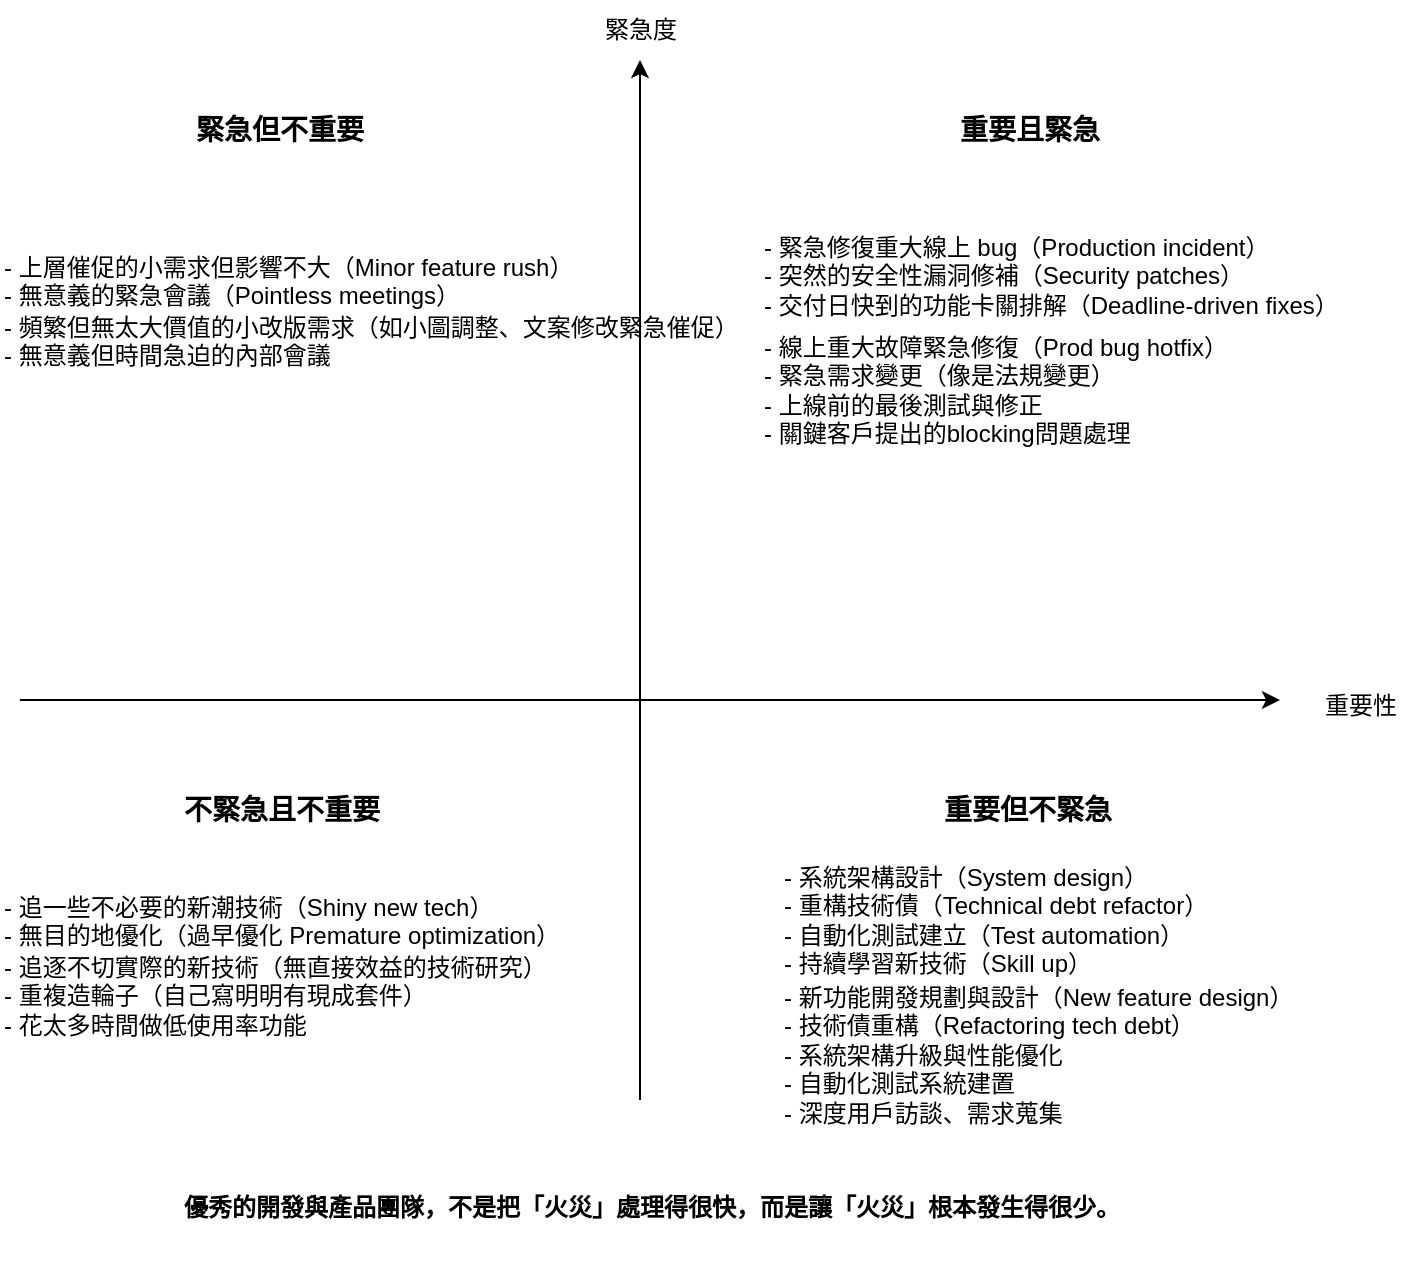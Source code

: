 <mxfile version="24.7.8">
  <diagram name="第 1 页" id="vOwTCtGYsXDZ4DPpxDcl">
    <mxGraphModel dx="1434" dy="778" grid="1" gridSize="10" guides="1" tooltips="1" connect="1" arrows="1" fold="1" page="1" pageScale="1" pageWidth="827" pageHeight="1169" math="0" shadow="0">
      <root>
        <mxCell id="0" />
        <mxCell id="1" parent="0" />
        <mxCell id="YlSmMOGyO37-bstjp8w8-1" value="" style="endArrow=classic;html=1;rounded=0;" edge="1" parent="1">
          <mxGeometry width="50" height="50" relative="1" as="geometry">
            <mxPoint x="90" y="400" as="sourcePoint" />
            <mxPoint x="720" y="400" as="targetPoint" />
          </mxGeometry>
        </mxCell>
        <mxCell id="YlSmMOGyO37-bstjp8w8-2" value="重要性" style="text;html=1;align=center;verticalAlign=middle;resizable=0;points=[];autosize=1;strokeColor=none;fillColor=none;" vertex="1" parent="1">
          <mxGeometry x="730" y="388" width="60" height="30" as="geometry" />
        </mxCell>
        <mxCell id="YlSmMOGyO37-bstjp8w8-3" value="" style="endArrow=classic;html=1;rounded=0;" edge="1" parent="1">
          <mxGeometry width="50" height="50" relative="1" as="geometry">
            <mxPoint x="400" y="600" as="sourcePoint" />
            <mxPoint x="400" y="80" as="targetPoint" />
          </mxGeometry>
        </mxCell>
        <mxCell id="YlSmMOGyO37-bstjp8w8-4" value="緊急度" style="text;html=1;align=center;verticalAlign=middle;resizable=0;points=[];autosize=1;strokeColor=none;fillColor=none;" vertex="1" parent="1">
          <mxGeometry x="370" y="50" width="60" height="30" as="geometry" />
        </mxCell>
        <mxCell id="YlSmMOGyO37-bstjp8w8-5" value="&lt;b&gt;&lt;font style=&quot;font-size: 14px;&quot;&gt;重要且緊急&lt;/font&gt;&lt;/b&gt;" style="text;whiteSpace=wrap;html=1;align=center;" vertex="1" parent="1">
          <mxGeometry x="550" y="100" width="90" height="30" as="geometry" />
        </mxCell>
        <mxCell id="YlSmMOGyO37-bstjp8w8-6" value="&lt;b style=&quot;font-size: 14px;&quot;&gt;&lt;font style=&quot;font-size: 14px;&quot;&gt;緊急&lt;/font&gt;但不重要&lt;/b&gt;" style="text;whiteSpace=wrap;html=1;align=center;" vertex="1" parent="1">
          <mxGeometry x="170" y="100" width="100" height="30" as="geometry" />
        </mxCell>
        <mxCell id="YlSmMOGyO37-bstjp8w8-7" value="&lt;font style=&quot;font-size: 14px;&quot;&gt;&lt;b&gt;不緊急且不重要&lt;/b&gt;&lt;/font&gt;" style="text;whiteSpace=wrap;html=1;" vertex="1" parent="1">
          <mxGeometry x="170" y="440" width="100" height="30" as="geometry" />
        </mxCell>
        <mxCell id="YlSmMOGyO37-bstjp8w8-8" value="&lt;b&gt;&lt;font style=&quot;font-size: 14px;&quot;&gt;重要但不緊急&lt;/font&gt;&lt;/b&gt;" style="text;whiteSpace=wrap;html=1;" vertex="1" parent="1">
          <mxGeometry x="550" y="440" width="90" height="30" as="geometry" />
        </mxCell>
        <mxCell id="YlSmMOGyO37-bstjp8w8-9" value="- 緊急修復重大線上 bug（Production incident）&lt;br&gt;- 突然的安全性漏洞修補（Security patches）&lt;br&gt;- 交付日快到的功能卡關排解（Deadline-driven fixes）" style="text;whiteSpace=wrap;html=1;" vertex="1" parent="1">
          <mxGeometry x="460" y="160" width="320" height="70" as="geometry" />
        </mxCell>
        <mxCell id="YlSmMOGyO37-bstjp8w8-10" value="- 上層催促的小需求但影響不大（Minor feature rush）&lt;br&gt;- 無意義的緊急會議（Pointless meetings）" style="text;whiteSpace=wrap;html=1;" vertex="1" parent="1">
          <mxGeometry x="80" y="170" width="320" height="50" as="geometry" />
        </mxCell>
        <mxCell id="YlSmMOGyO37-bstjp8w8-11" value="- 追一些不必要的新潮技術（Shiny new tech）&lt;br&gt;- 無目的地優化（過早優化 Premature optimization）" style="text;whiteSpace=wrap;html=1;" vertex="1" parent="1">
          <mxGeometry x="80" y="490" width="310" height="50" as="geometry" />
        </mxCell>
        <mxCell id="YlSmMOGyO37-bstjp8w8-12" value="- 系統架構設計（System design）&lt;br&gt;- 重構技術債（Technical debt refactor）&lt;br&gt;- 自動化測試建立（Test automation）&lt;br&gt;- 持續學習新技術（Skill up）" style="text;whiteSpace=wrap;html=1;" vertex="1" parent="1">
          <mxGeometry x="470" y="475" width="250" height="80" as="geometry" />
        </mxCell>
        <mxCell id="YlSmMOGyO37-bstjp8w8-13" value="- 追逐不切實際的新技術（無直接效益的技術研究）&lt;br&gt;- 重複造輪子（自己寫明明有現成套件）&lt;br&gt;- 花太多時間做低使用率功能" style="text;whiteSpace=wrap;html=1;" vertex="1" parent="1">
          <mxGeometry x="80" y="520" width="300" height="70" as="geometry" />
        </mxCell>
        <mxCell id="YlSmMOGyO37-bstjp8w8-14" value="- 新功能開發規劃與設計（New feature design）&lt;br&gt;- 技術債重構（Refactoring tech debt）&lt;br&gt;- 系統架構升級與性能優化&lt;br&gt;- 自動化測試系統建置&lt;br&gt;- 深度用戶訪談、需求蒐集" style="text;whiteSpace=wrap;html=1;" vertex="1" parent="1">
          <mxGeometry x="470" y="535" width="290" height="100" as="geometry" />
        </mxCell>
        <mxCell id="YlSmMOGyO37-bstjp8w8-15" value="- 線上重大故障緊急修復（Prod bug hotfix）&lt;br&gt;- 緊急需求變更（像是法規變更）&lt;br&gt;- 上線前的最後測試與修正&lt;br&gt;- 關鍵客戶提出的blocking問題處理" style="text;whiteSpace=wrap;html=1;" vertex="1" parent="1">
          <mxGeometry x="460" y="210" width="270" height="80" as="geometry" />
        </mxCell>
        <mxCell id="YlSmMOGyO37-bstjp8w8-16" value="- 頻繁但無太大價值的小改版需求（如小圖調整、文案修改緊急催促）&lt;br&gt;- 無意義但時間急迫的內部會議" style="text;whiteSpace=wrap;html=1;" vertex="1" parent="1">
          <mxGeometry x="80" y="200" width="400" height="50" as="geometry" />
        </mxCell>
        <mxCell id="YlSmMOGyO37-bstjp8w8-17" value="&lt;b&gt;優秀的開發與產品團隊，不是把「火災」處理得很快，而是讓「火災」根本發生得很少。&lt;/b&gt;" style="text;whiteSpace=wrap;html=1;" vertex="1" parent="1">
          <mxGeometry x="170" y="640" width="500" height="40" as="geometry" />
        </mxCell>
      </root>
    </mxGraphModel>
  </diagram>
</mxfile>

